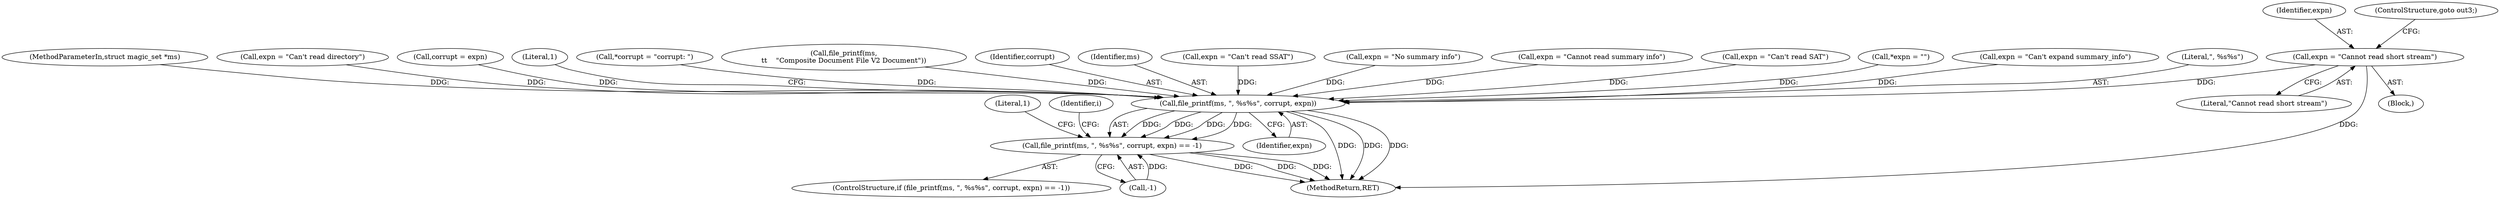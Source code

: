 digraph "0_file_6d209c1c489457397a5763bca4b28e43aac90391_2@pointer" {
"1000252" [label="(Call,expn = \"Cannot read short stream\")"];
"1000517" [label="(Call,file_printf(ms, \", %s%s\", corrupt, expn))"];
"1000516" [label="(Call,file_printf(ms, \", %s%s\", corrupt, expn) == -1)"];
"1000101" [label="(MethodParameterIn,struct magic_set *ms)"];
"1000254" [label="(Literal,\"Cannot read short stream\")"];
"1000227" [label="(Call,expn = \"Can't read directory\")"];
"1000321" [label="(Call,corrupt = expn)"];
"1000523" [label="(Literal,1)"];
"1000516" [label="(Call,file_printf(ms, \", %s%s\", corrupt, expn) == -1)"];
"1000119" [label="(Call,*corrupt = \"corrupt: \")"];
"1000253" [label="(Identifier,expn)"];
"1000515" [label="(ControlStructure,if (file_printf(ms, \", %s%s\", corrupt, expn) == -1))"];
"1000504" [label="(Call,file_printf(ms,\n\t\t    \"Composite Document File V2 Document\"))"];
"1000526" [label="(Literal,1)"];
"1000520" [label="(Identifier,corrupt)"];
"1000518" [label="(Identifier,ms)"];
"1000522" [label="(Call,-1)"];
"1000521" [label="(Identifier,expn)"];
"1000544" [label="(MethodReturn,RET)"];
"1000517" [label="(Call,file_printf(ms, \", %s%s\", corrupt, expn))"];
"1000200" [label="(Call,expn = \"Can't read SSAT\")"];
"1000252" [label="(Call,expn = \"Cannot read short stream\")"];
"1000324" [label="(Call,expn = \"No summary info\")"];
"1000329" [label="(Call,expn = \"Cannot read summary info\")"];
"1000173" [label="(Call,expn = \"Can't read SAT\")"];
"1000115" [label="(Call,*expn = \"\")"];
"1000540" [label="(Identifier,i)"];
"1000255" [label="(ControlStructure,goto out3;)"];
"1000350" [label="(Call,expn = \"Can't expand summary_info\")"];
"1000251" [label="(Block,)"];
"1000519" [label="(Literal,\", %s%s\")"];
"1000252" -> "1000251"  [label="AST: "];
"1000252" -> "1000254"  [label="CFG: "];
"1000253" -> "1000252"  [label="AST: "];
"1000254" -> "1000252"  [label="AST: "];
"1000255" -> "1000252"  [label="CFG: "];
"1000252" -> "1000544"  [label="DDG: "];
"1000252" -> "1000517"  [label="DDG: "];
"1000517" -> "1000516"  [label="AST: "];
"1000517" -> "1000521"  [label="CFG: "];
"1000518" -> "1000517"  [label="AST: "];
"1000519" -> "1000517"  [label="AST: "];
"1000520" -> "1000517"  [label="AST: "];
"1000521" -> "1000517"  [label="AST: "];
"1000523" -> "1000517"  [label="CFG: "];
"1000517" -> "1000544"  [label="DDG: "];
"1000517" -> "1000544"  [label="DDG: "];
"1000517" -> "1000544"  [label="DDG: "];
"1000517" -> "1000516"  [label="DDG: "];
"1000517" -> "1000516"  [label="DDG: "];
"1000517" -> "1000516"  [label="DDG: "];
"1000517" -> "1000516"  [label="DDG: "];
"1000504" -> "1000517"  [label="DDG: "];
"1000101" -> "1000517"  [label="DDG: "];
"1000321" -> "1000517"  [label="DDG: "];
"1000119" -> "1000517"  [label="DDG: "];
"1000200" -> "1000517"  [label="DDG: "];
"1000350" -> "1000517"  [label="DDG: "];
"1000227" -> "1000517"  [label="DDG: "];
"1000329" -> "1000517"  [label="DDG: "];
"1000324" -> "1000517"  [label="DDG: "];
"1000115" -> "1000517"  [label="DDG: "];
"1000173" -> "1000517"  [label="DDG: "];
"1000516" -> "1000515"  [label="AST: "];
"1000516" -> "1000522"  [label="CFG: "];
"1000522" -> "1000516"  [label="AST: "];
"1000526" -> "1000516"  [label="CFG: "];
"1000540" -> "1000516"  [label="CFG: "];
"1000516" -> "1000544"  [label="DDG: "];
"1000516" -> "1000544"  [label="DDG: "];
"1000516" -> "1000544"  [label="DDG: "];
"1000522" -> "1000516"  [label="DDG: "];
}
